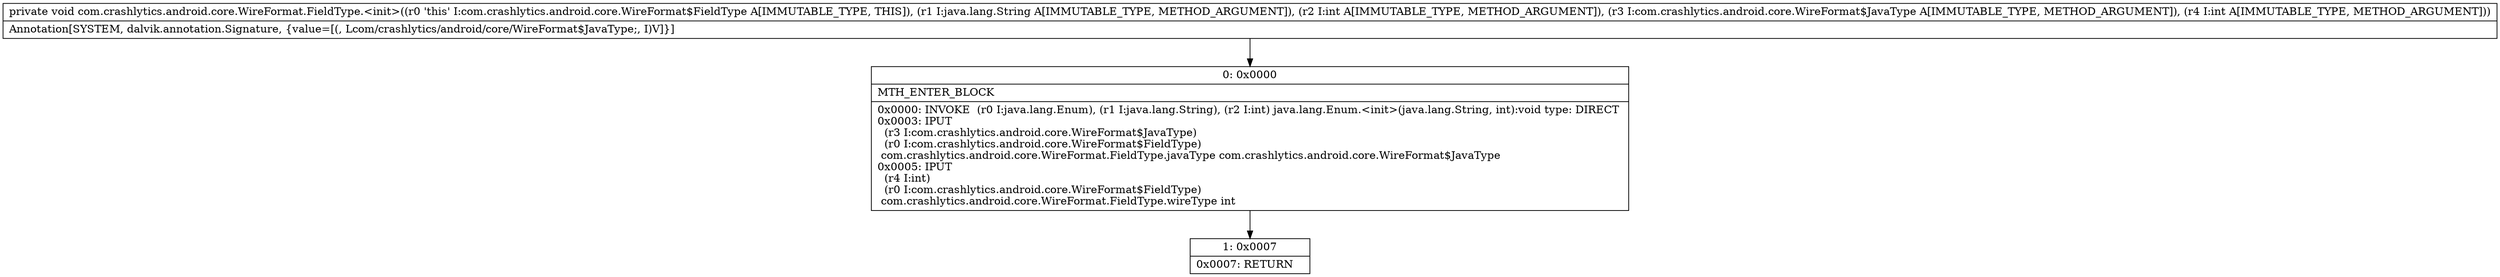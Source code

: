 digraph "CFG forcom.crashlytics.android.core.WireFormat.FieldType.\<init\>(Ljava\/lang\/String;ILcom\/crashlytics\/android\/core\/WireFormat$JavaType;I)V" {
Node_0 [shape=record,label="{0\:\ 0x0000|MTH_ENTER_BLOCK\l|0x0000: INVOKE  (r0 I:java.lang.Enum), (r1 I:java.lang.String), (r2 I:int) java.lang.Enum.\<init\>(java.lang.String, int):void type: DIRECT \l0x0003: IPUT  \l  (r3 I:com.crashlytics.android.core.WireFormat$JavaType)\l  (r0 I:com.crashlytics.android.core.WireFormat$FieldType)\l com.crashlytics.android.core.WireFormat.FieldType.javaType com.crashlytics.android.core.WireFormat$JavaType \l0x0005: IPUT  \l  (r4 I:int)\l  (r0 I:com.crashlytics.android.core.WireFormat$FieldType)\l com.crashlytics.android.core.WireFormat.FieldType.wireType int \l}"];
Node_1 [shape=record,label="{1\:\ 0x0007|0x0007: RETURN   \l}"];
MethodNode[shape=record,label="{private void com.crashlytics.android.core.WireFormat.FieldType.\<init\>((r0 'this' I:com.crashlytics.android.core.WireFormat$FieldType A[IMMUTABLE_TYPE, THIS]), (r1 I:java.lang.String A[IMMUTABLE_TYPE, METHOD_ARGUMENT]), (r2 I:int A[IMMUTABLE_TYPE, METHOD_ARGUMENT]), (r3 I:com.crashlytics.android.core.WireFormat$JavaType A[IMMUTABLE_TYPE, METHOD_ARGUMENT]), (r4 I:int A[IMMUTABLE_TYPE, METHOD_ARGUMENT]))  | Annotation[SYSTEM, dalvik.annotation.Signature, \{value=[(, Lcom\/crashlytics\/android\/core\/WireFormat$JavaType;, I)V]\}]\l}"];
MethodNode -> Node_0;
Node_0 -> Node_1;
}

